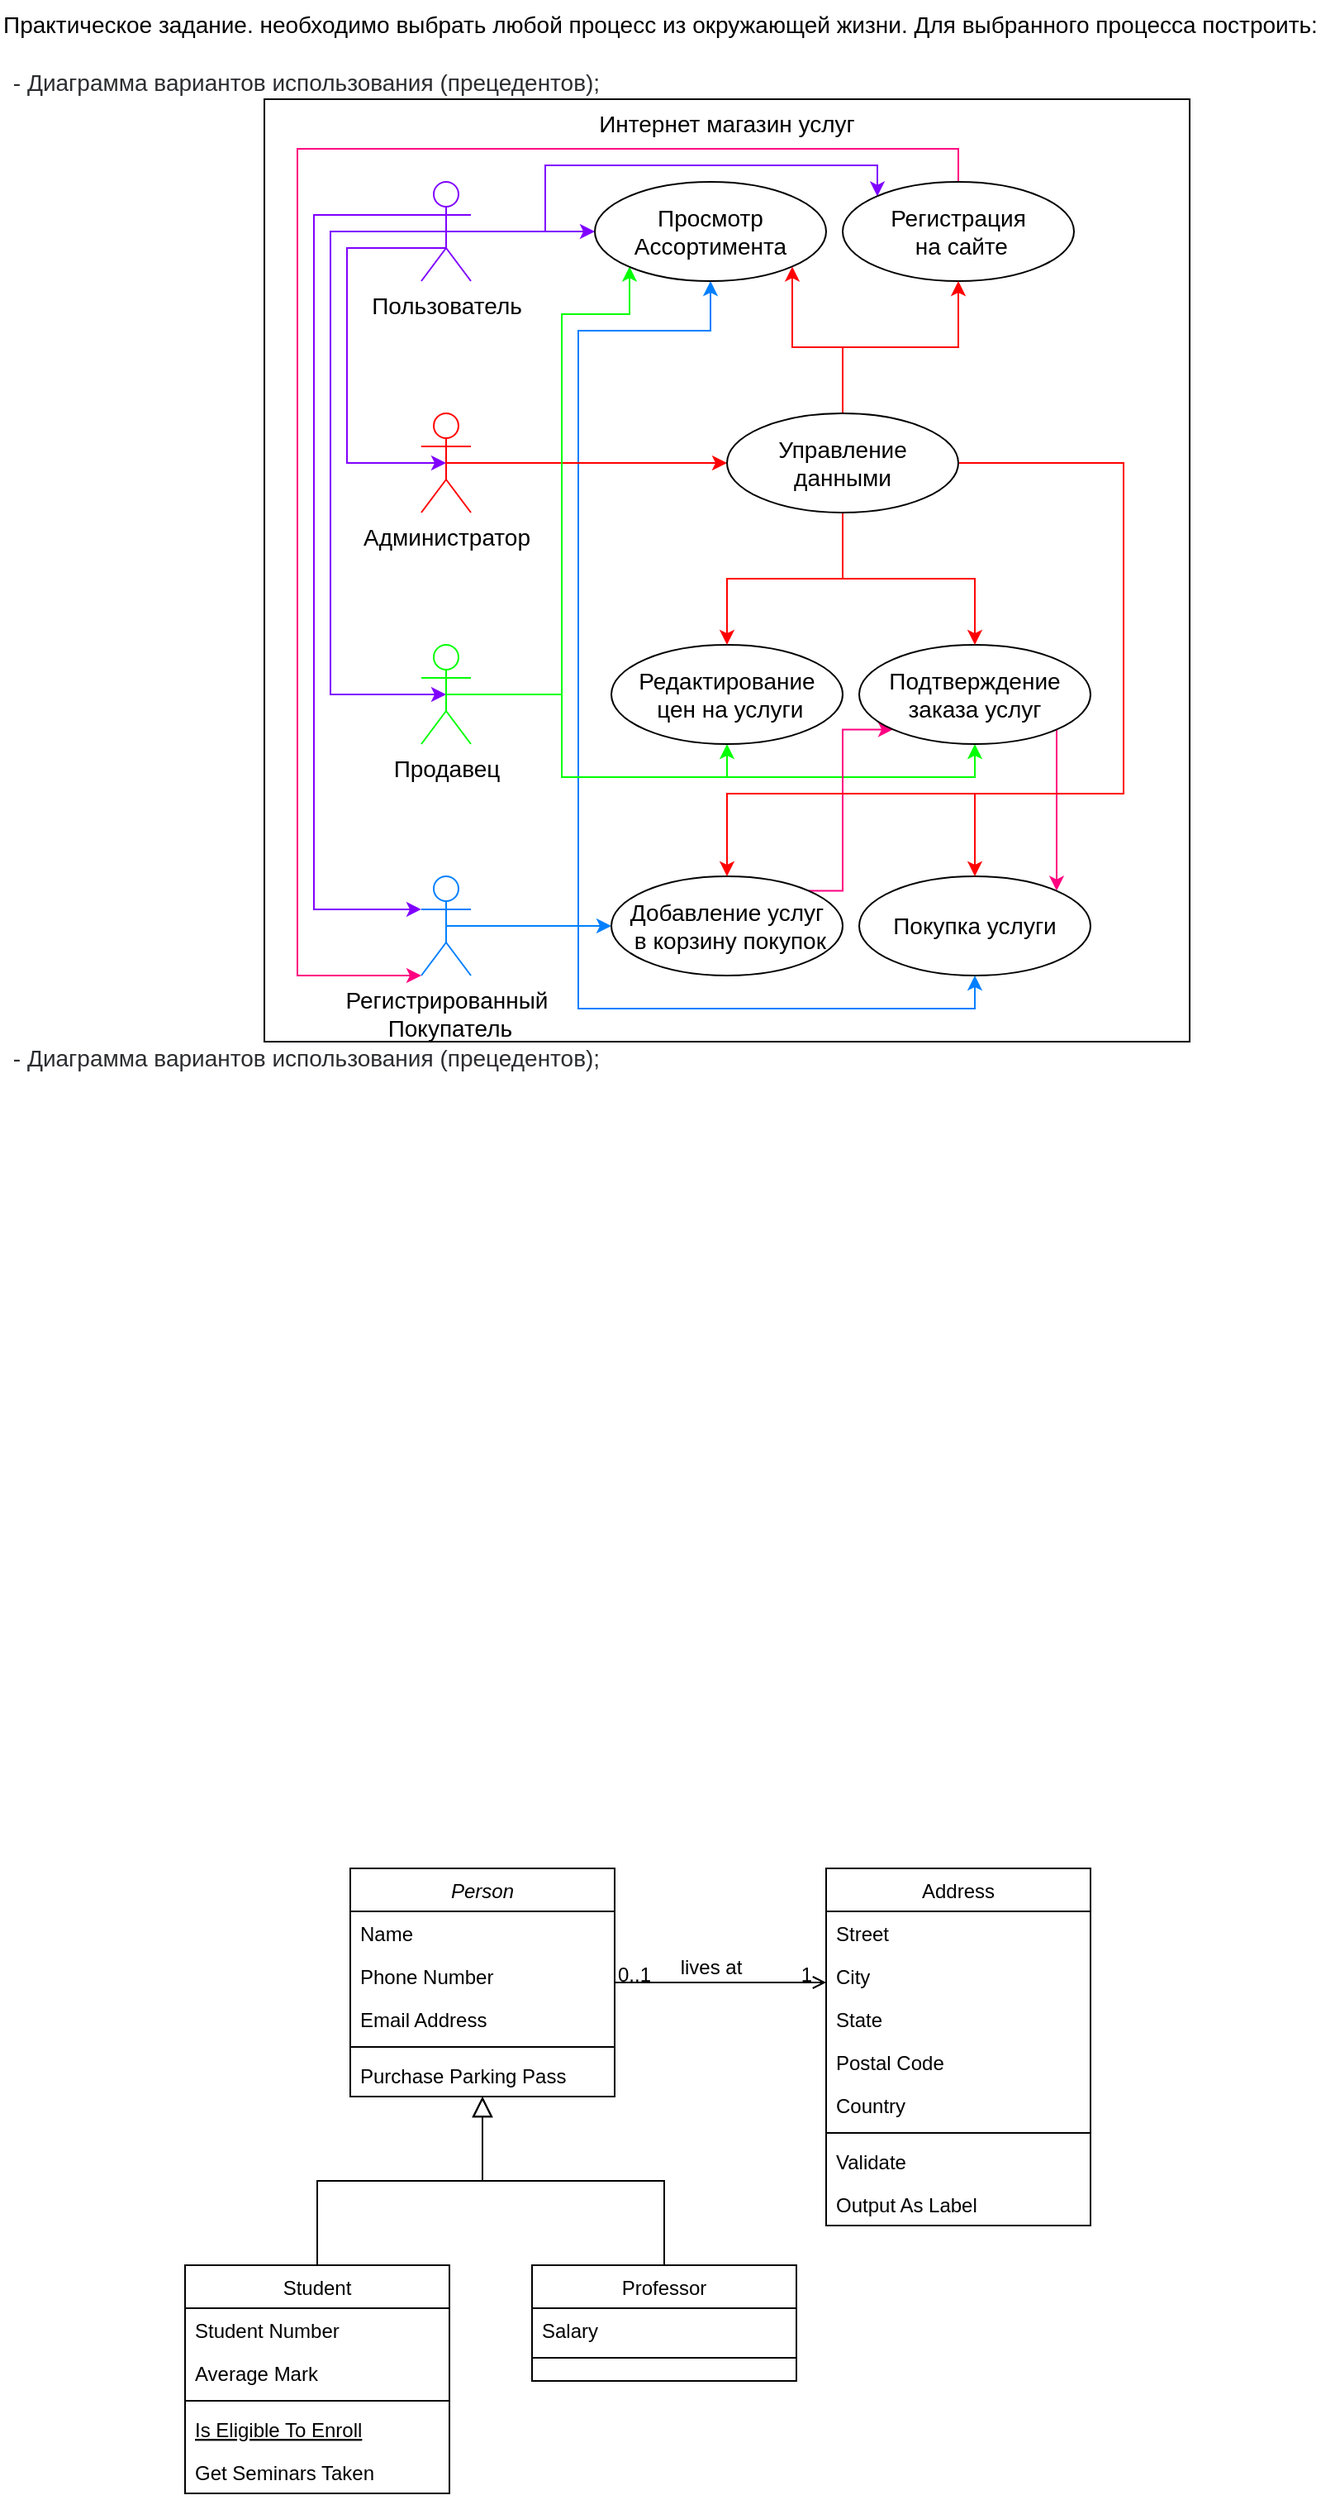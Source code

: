 <mxfile version="16.2.4" type="github">
  <diagram id="C5RBs43oDa-KdzZeNtuy" name="Page-1">
    <mxGraphModel dx="1185" dy="635" grid="1" gridSize="10" guides="1" tooltips="1" connect="1" arrows="1" fold="1" page="1" pageScale="1" pageWidth="827" pageHeight="1169" math="0" shadow="0">
      <root>
        <mxCell id="WIyWlLk6GJQsqaUBKTNV-0" />
        <mxCell id="WIyWlLk6GJQsqaUBKTNV-1" parent="WIyWlLk6GJQsqaUBKTNV-0" />
        <mxCell id="ru_HE9yKcvlEWN_6YMoE-69" value="Интернет магазин услуг" style="rounded=0;whiteSpace=wrap;html=1;labelBackgroundColor=none;labelBorderColor=none;fontFamily=Helvetica;fontSize=14;fontColor=#000000;strokeColor=#000000;align=center;verticalAlign=top;" vertex="1" parent="WIyWlLk6GJQsqaUBKTNV-1">
          <mxGeometry x="160" y="60" width="560" height="570" as="geometry" />
        </mxCell>
        <mxCell id="zkfFHV4jXpPFQw0GAbJ--0" value="Person" style="swimlane;fontStyle=2;align=center;verticalAlign=top;childLayout=stackLayout;horizontal=1;startSize=26;horizontalStack=0;resizeParent=1;resizeLast=0;collapsible=1;marginBottom=0;rounded=0;shadow=0;strokeWidth=1;" parent="WIyWlLk6GJQsqaUBKTNV-1" vertex="1">
          <mxGeometry x="212" y="1130" width="160" height="138" as="geometry">
            <mxRectangle x="230" y="140" width="160" height="26" as="alternateBounds" />
          </mxGeometry>
        </mxCell>
        <mxCell id="zkfFHV4jXpPFQw0GAbJ--1" value="Name" style="text;align=left;verticalAlign=top;spacingLeft=4;spacingRight=4;overflow=hidden;rotatable=0;points=[[0,0.5],[1,0.5]];portConstraint=eastwest;" parent="zkfFHV4jXpPFQw0GAbJ--0" vertex="1">
          <mxGeometry y="26" width="160" height="26" as="geometry" />
        </mxCell>
        <mxCell id="zkfFHV4jXpPFQw0GAbJ--2" value="Phone Number" style="text;align=left;verticalAlign=top;spacingLeft=4;spacingRight=4;overflow=hidden;rotatable=0;points=[[0,0.5],[1,0.5]];portConstraint=eastwest;rounded=0;shadow=0;html=0;" parent="zkfFHV4jXpPFQw0GAbJ--0" vertex="1">
          <mxGeometry y="52" width="160" height="26" as="geometry" />
        </mxCell>
        <mxCell id="zkfFHV4jXpPFQw0GAbJ--3" value="Email Address" style="text;align=left;verticalAlign=top;spacingLeft=4;spacingRight=4;overflow=hidden;rotatable=0;points=[[0,0.5],[1,0.5]];portConstraint=eastwest;rounded=0;shadow=0;html=0;" parent="zkfFHV4jXpPFQw0GAbJ--0" vertex="1">
          <mxGeometry y="78" width="160" height="26" as="geometry" />
        </mxCell>
        <mxCell id="zkfFHV4jXpPFQw0GAbJ--4" value="" style="line;html=1;strokeWidth=1;align=left;verticalAlign=middle;spacingTop=-1;spacingLeft=3;spacingRight=3;rotatable=0;labelPosition=right;points=[];portConstraint=eastwest;" parent="zkfFHV4jXpPFQw0GAbJ--0" vertex="1">
          <mxGeometry y="104" width="160" height="8" as="geometry" />
        </mxCell>
        <mxCell id="zkfFHV4jXpPFQw0GAbJ--5" value="Purchase Parking Pass" style="text;align=left;verticalAlign=top;spacingLeft=4;spacingRight=4;overflow=hidden;rotatable=0;points=[[0,0.5],[1,0.5]];portConstraint=eastwest;" parent="zkfFHV4jXpPFQw0GAbJ--0" vertex="1">
          <mxGeometry y="112" width="160" height="26" as="geometry" />
        </mxCell>
        <mxCell id="zkfFHV4jXpPFQw0GAbJ--6" value="Student" style="swimlane;fontStyle=0;align=center;verticalAlign=top;childLayout=stackLayout;horizontal=1;startSize=26;horizontalStack=0;resizeParent=1;resizeLast=0;collapsible=1;marginBottom=0;rounded=0;shadow=0;strokeWidth=1;" parent="WIyWlLk6GJQsqaUBKTNV-1" vertex="1">
          <mxGeometry x="112" y="1370" width="160" height="138" as="geometry">
            <mxRectangle x="130" y="380" width="160" height="26" as="alternateBounds" />
          </mxGeometry>
        </mxCell>
        <mxCell id="zkfFHV4jXpPFQw0GAbJ--7" value="Student Number" style="text;align=left;verticalAlign=top;spacingLeft=4;spacingRight=4;overflow=hidden;rotatable=0;points=[[0,0.5],[1,0.5]];portConstraint=eastwest;" parent="zkfFHV4jXpPFQw0GAbJ--6" vertex="1">
          <mxGeometry y="26" width="160" height="26" as="geometry" />
        </mxCell>
        <mxCell id="zkfFHV4jXpPFQw0GAbJ--8" value="Average Mark" style="text;align=left;verticalAlign=top;spacingLeft=4;spacingRight=4;overflow=hidden;rotatable=0;points=[[0,0.5],[1,0.5]];portConstraint=eastwest;rounded=0;shadow=0;html=0;" parent="zkfFHV4jXpPFQw0GAbJ--6" vertex="1">
          <mxGeometry y="52" width="160" height="26" as="geometry" />
        </mxCell>
        <mxCell id="zkfFHV4jXpPFQw0GAbJ--9" value="" style="line;html=1;strokeWidth=1;align=left;verticalAlign=middle;spacingTop=-1;spacingLeft=3;spacingRight=3;rotatable=0;labelPosition=right;points=[];portConstraint=eastwest;" parent="zkfFHV4jXpPFQw0GAbJ--6" vertex="1">
          <mxGeometry y="78" width="160" height="8" as="geometry" />
        </mxCell>
        <mxCell id="zkfFHV4jXpPFQw0GAbJ--10" value="Is Eligible To Enroll" style="text;align=left;verticalAlign=top;spacingLeft=4;spacingRight=4;overflow=hidden;rotatable=0;points=[[0,0.5],[1,0.5]];portConstraint=eastwest;fontStyle=4" parent="zkfFHV4jXpPFQw0GAbJ--6" vertex="1">
          <mxGeometry y="86" width="160" height="26" as="geometry" />
        </mxCell>
        <mxCell id="zkfFHV4jXpPFQw0GAbJ--11" value="Get Seminars Taken" style="text;align=left;verticalAlign=top;spacingLeft=4;spacingRight=4;overflow=hidden;rotatable=0;points=[[0,0.5],[1,0.5]];portConstraint=eastwest;" parent="zkfFHV4jXpPFQw0GAbJ--6" vertex="1">
          <mxGeometry y="112" width="160" height="26" as="geometry" />
        </mxCell>
        <mxCell id="zkfFHV4jXpPFQw0GAbJ--12" value="" style="endArrow=block;endSize=10;endFill=0;shadow=0;strokeWidth=1;rounded=0;edgeStyle=elbowEdgeStyle;elbow=vertical;" parent="WIyWlLk6GJQsqaUBKTNV-1" source="zkfFHV4jXpPFQw0GAbJ--6" target="zkfFHV4jXpPFQw0GAbJ--0" edge="1">
          <mxGeometry width="160" relative="1" as="geometry">
            <mxPoint x="192" y="1213" as="sourcePoint" />
            <mxPoint x="192" y="1213" as="targetPoint" />
          </mxGeometry>
        </mxCell>
        <mxCell id="zkfFHV4jXpPFQw0GAbJ--13" value="Professor" style="swimlane;fontStyle=0;align=center;verticalAlign=top;childLayout=stackLayout;horizontal=1;startSize=26;horizontalStack=0;resizeParent=1;resizeLast=0;collapsible=1;marginBottom=0;rounded=0;shadow=0;strokeWidth=1;" parent="WIyWlLk6GJQsqaUBKTNV-1" vertex="1">
          <mxGeometry x="322" y="1370" width="160" height="70" as="geometry">
            <mxRectangle x="340" y="380" width="170" height="26" as="alternateBounds" />
          </mxGeometry>
        </mxCell>
        <mxCell id="zkfFHV4jXpPFQw0GAbJ--14" value="Salary" style="text;align=left;verticalAlign=top;spacingLeft=4;spacingRight=4;overflow=hidden;rotatable=0;points=[[0,0.5],[1,0.5]];portConstraint=eastwest;" parent="zkfFHV4jXpPFQw0GAbJ--13" vertex="1">
          <mxGeometry y="26" width="160" height="26" as="geometry" />
        </mxCell>
        <mxCell id="zkfFHV4jXpPFQw0GAbJ--15" value="" style="line;html=1;strokeWidth=1;align=left;verticalAlign=middle;spacingTop=-1;spacingLeft=3;spacingRight=3;rotatable=0;labelPosition=right;points=[];portConstraint=eastwest;" parent="zkfFHV4jXpPFQw0GAbJ--13" vertex="1">
          <mxGeometry y="52" width="160" height="8" as="geometry" />
        </mxCell>
        <mxCell id="zkfFHV4jXpPFQw0GAbJ--16" value="" style="endArrow=block;endSize=10;endFill=0;shadow=0;strokeWidth=1;rounded=0;edgeStyle=elbowEdgeStyle;elbow=vertical;" parent="WIyWlLk6GJQsqaUBKTNV-1" source="zkfFHV4jXpPFQw0GAbJ--13" target="zkfFHV4jXpPFQw0GAbJ--0" edge="1">
          <mxGeometry width="160" relative="1" as="geometry">
            <mxPoint x="202" y="1383" as="sourcePoint" />
            <mxPoint x="302" y="1281" as="targetPoint" />
          </mxGeometry>
        </mxCell>
        <mxCell id="zkfFHV4jXpPFQw0GAbJ--17" value="Address" style="swimlane;fontStyle=0;align=center;verticalAlign=top;childLayout=stackLayout;horizontal=1;startSize=26;horizontalStack=0;resizeParent=1;resizeLast=0;collapsible=1;marginBottom=0;rounded=0;shadow=0;strokeWidth=1;" parent="WIyWlLk6GJQsqaUBKTNV-1" vertex="1">
          <mxGeometry x="500" y="1130" width="160" height="216" as="geometry">
            <mxRectangle x="550" y="140" width="160" height="26" as="alternateBounds" />
          </mxGeometry>
        </mxCell>
        <mxCell id="zkfFHV4jXpPFQw0GAbJ--18" value="Street" style="text;align=left;verticalAlign=top;spacingLeft=4;spacingRight=4;overflow=hidden;rotatable=0;points=[[0,0.5],[1,0.5]];portConstraint=eastwest;" parent="zkfFHV4jXpPFQw0GAbJ--17" vertex="1">
          <mxGeometry y="26" width="160" height="26" as="geometry" />
        </mxCell>
        <mxCell id="zkfFHV4jXpPFQw0GAbJ--19" value="City" style="text;align=left;verticalAlign=top;spacingLeft=4;spacingRight=4;overflow=hidden;rotatable=0;points=[[0,0.5],[1,0.5]];portConstraint=eastwest;rounded=0;shadow=0;html=0;" parent="zkfFHV4jXpPFQw0GAbJ--17" vertex="1">
          <mxGeometry y="52" width="160" height="26" as="geometry" />
        </mxCell>
        <mxCell id="zkfFHV4jXpPFQw0GAbJ--20" value="State" style="text;align=left;verticalAlign=top;spacingLeft=4;spacingRight=4;overflow=hidden;rotatable=0;points=[[0,0.5],[1,0.5]];portConstraint=eastwest;rounded=0;shadow=0;html=0;" parent="zkfFHV4jXpPFQw0GAbJ--17" vertex="1">
          <mxGeometry y="78" width="160" height="26" as="geometry" />
        </mxCell>
        <mxCell id="zkfFHV4jXpPFQw0GAbJ--21" value="Postal Code" style="text;align=left;verticalAlign=top;spacingLeft=4;spacingRight=4;overflow=hidden;rotatable=0;points=[[0,0.5],[1,0.5]];portConstraint=eastwest;rounded=0;shadow=0;html=0;" parent="zkfFHV4jXpPFQw0GAbJ--17" vertex="1">
          <mxGeometry y="104" width="160" height="26" as="geometry" />
        </mxCell>
        <mxCell id="zkfFHV4jXpPFQw0GAbJ--22" value="Country" style="text;align=left;verticalAlign=top;spacingLeft=4;spacingRight=4;overflow=hidden;rotatable=0;points=[[0,0.5],[1,0.5]];portConstraint=eastwest;rounded=0;shadow=0;html=0;" parent="zkfFHV4jXpPFQw0GAbJ--17" vertex="1">
          <mxGeometry y="130" width="160" height="26" as="geometry" />
        </mxCell>
        <mxCell id="zkfFHV4jXpPFQw0GAbJ--23" value="" style="line;html=1;strokeWidth=1;align=left;verticalAlign=middle;spacingTop=-1;spacingLeft=3;spacingRight=3;rotatable=0;labelPosition=right;points=[];portConstraint=eastwest;" parent="zkfFHV4jXpPFQw0GAbJ--17" vertex="1">
          <mxGeometry y="156" width="160" height="8" as="geometry" />
        </mxCell>
        <mxCell id="zkfFHV4jXpPFQw0GAbJ--24" value="Validate" style="text;align=left;verticalAlign=top;spacingLeft=4;spacingRight=4;overflow=hidden;rotatable=0;points=[[0,0.5],[1,0.5]];portConstraint=eastwest;" parent="zkfFHV4jXpPFQw0GAbJ--17" vertex="1">
          <mxGeometry y="164" width="160" height="26" as="geometry" />
        </mxCell>
        <mxCell id="zkfFHV4jXpPFQw0GAbJ--25" value="Output As Label" style="text;align=left;verticalAlign=top;spacingLeft=4;spacingRight=4;overflow=hidden;rotatable=0;points=[[0,0.5],[1,0.5]];portConstraint=eastwest;" parent="zkfFHV4jXpPFQw0GAbJ--17" vertex="1">
          <mxGeometry y="190" width="160" height="26" as="geometry" />
        </mxCell>
        <mxCell id="zkfFHV4jXpPFQw0GAbJ--26" value="" style="endArrow=open;shadow=0;strokeWidth=1;rounded=0;endFill=1;edgeStyle=elbowEdgeStyle;elbow=vertical;" parent="WIyWlLk6GJQsqaUBKTNV-1" source="zkfFHV4jXpPFQw0GAbJ--0" target="zkfFHV4jXpPFQw0GAbJ--17" edge="1">
          <mxGeometry x="0.5" y="41" relative="1" as="geometry">
            <mxPoint x="372" y="1202" as="sourcePoint" />
            <mxPoint x="532" y="1202" as="targetPoint" />
            <mxPoint x="-40" y="32" as="offset" />
          </mxGeometry>
        </mxCell>
        <mxCell id="zkfFHV4jXpPFQw0GAbJ--27" value="0..1" style="resizable=0;align=left;verticalAlign=bottom;labelBackgroundColor=none;fontSize=12;" parent="zkfFHV4jXpPFQw0GAbJ--26" connectable="0" vertex="1">
          <mxGeometry x="-1" relative="1" as="geometry">
            <mxPoint y="4" as="offset" />
          </mxGeometry>
        </mxCell>
        <mxCell id="zkfFHV4jXpPFQw0GAbJ--28" value="1" style="resizable=0;align=right;verticalAlign=bottom;labelBackgroundColor=none;fontSize=12;" parent="zkfFHV4jXpPFQw0GAbJ--26" connectable="0" vertex="1">
          <mxGeometry x="1" relative="1" as="geometry">
            <mxPoint x="-7" y="4" as="offset" />
          </mxGeometry>
        </mxCell>
        <mxCell id="zkfFHV4jXpPFQw0GAbJ--29" value="lives at" style="text;html=1;resizable=0;points=[];;align=center;verticalAlign=middle;labelBackgroundColor=none;rounded=0;shadow=0;strokeWidth=1;fontSize=12;" parent="zkfFHV4jXpPFQw0GAbJ--26" vertex="1" connectable="0">
          <mxGeometry x="0.5" y="49" relative="1" as="geometry">
            <mxPoint x="-38" y="40" as="offset" />
          </mxGeometry>
        </mxCell>
        <mxCell id="ru_HE9yKcvlEWN_6YMoE-2" value="&lt;ul style=&quot;box-sizing: border-box; margin: 0px; list-style: none; padding: 0px; color: rgb(44, 45, 48); background-color: rgb(255, 255, 255);&quot;&gt;&lt;li style=&quot;box-sizing: border-box&quot;&gt;&lt;font style=&quot;font-size: 14px&quot;&gt;- Диаграмма вариантов использования (прецедентов);&lt;/font&gt;&lt;/li&gt;&lt;/ul&gt;" style="text;html=1;resizable=0;autosize=1;align=center;verticalAlign=middle;points=[];fillColor=none;strokeColor=none;rounded=0;fontStyle=0;fontFamily=Helvetica;" vertex="1" parent="WIyWlLk6GJQsqaUBKTNV-1">
          <mxGeometry y="40" width="370" height="20" as="geometry" />
        </mxCell>
        <mxCell id="ru_HE9yKcvlEWN_6YMoE-3" value="&lt;ul style=&quot;box-sizing: border-box ; margin: 0px ; list-style: none ; padding: 0px ; line-height: 1&quot;&gt;&lt;li style=&quot;box-sizing: border-box&quot;&gt;&lt;p style=&quot;box-sizing: border-box ; font-weight: 500 ; line-height: 24px ; margin-top: 0px ; margin-bottom: 10px&quot;&gt;&lt;font style=&quot;font-size: 14px&quot;&gt;Практическое задание. необходимо выбрать любой процесс из&amp;nbsp;&lt;/font&gt;&lt;font style=&quot;font-size: 14px&quot;&gt;окружающей жизни. Для выбранного процесса построить:&lt;/font&gt;&lt;/p&gt;&lt;/li&gt;&lt;/ul&gt;" style="text;html=1;resizable=0;autosize=1;align=left;verticalAlign=middle;points=[];fillColor=none;strokeColor=none;rounded=0;labelBackgroundColor=none;labelBorderColor=none;fontColor=default;spacing=2;spacingTop=0;spacingLeft=0;spacingBottom=0;spacingRight=0;fontFamily=Helvetica;" vertex="1" parent="WIyWlLk6GJQsqaUBKTNV-1">
          <mxGeometry width="810" height="40" as="geometry" />
        </mxCell>
        <mxCell id="ru_HE9yKcvlEWN_6YMoE-34" style="edgeStyle=orthogonalEdgeStyle;rounded=0;orthogonalLoop=1;jettySize=auto;html=1;exitX=0.5;exitY=0.5;exitDx=0;exitDy=0;exitPerimeter=0;fontFamily=Helvetica;fontSize=14;fontColor=none;entryX=0.5;entryY=0.5;entryDx=0;entryDy=0;entryPerimeter=0;strokeColor=#7F00FF;" edge="1" parent="WIyWlLk6GJQsqaUBKTNV-1" source="ru_HE9yKcvlEWN_6YMoE-4" target="ru_HE9yKcvlEWN_6YMoE-12">
          <mxGeometry relative="1" as="geometry">
            <mxPoint x="230" y="270" as="targetPoint" />
            <Array as="points">
              <mxPoint x="270" y="150" />
              <mxPoint x="210" y="150" />
              <mxPoint x="210" y="280" />
            </Array>
          </mxGeometry>
        </mxCell>
        <mxCell id="ru_HE9yKcvlEWN_6YMoE-35" style="edgeStyle=orthogonalEdgeStyle;rounded=0;orthogonalLoop=1;jettySize=auto;html=1;exitX=0.5;exitY=0.5;exitDx=0;exitDy=0;exitPerimeter=0;fontFamily=Helvetica;fontSize=14;fontColor=none;entryX=0.5;entryY=0.5;entryDx=0;entryDy=0;entryPerimeter=0;strokeColor=#7F00FF;" edge="1" parent="WIyWlLk6GJQsqaUBKTNV-1" source="ru_HE9yKcvlEWN_6YMoE-4" target="ru_HE9yKcvlEWN_6YMoE-22">
          <mxGeometry relative="1" as="geometry">
            <mxPoint x="380" y="430" as="targetPoint" />
            <Array as="points">
              <mxPoint x="200" y="140" />
              <mxPoint x="200" y="420" />
            </Array>
          </mxGeometry>
        </mxCell>
        <mxCell id="ru_HE9yKcvlEWN_6YMoE-36" style="edgeStyle=orthogonalEdgeStyle;rounded=0;orthogonalLoop=1;jettySize=auto;html=1;exitX=0.5;exitY=0.5;exitDx=0;exitDy=0;exitPerimeter=0;fontFamily=Helvetica;fontSize=14;fontColor=none;entryX=0;entryY=0.333;entryDx=0;entryDy=0;entryPerimeter=0;strokeColor=#7F00FF;" edge="1" parent="WIyWlLk6GJQsqaUBKTNV-1" source="ru_HE9yKcvlEWN_6YMoE-4" target="ru_HE9yKcvlEWN_6YMoE-11">
          <mxGeometry relative="1" as="geometry">
            <mxPoint x="250" y="560" as="targetPoint" />
            <Array as="points">
              <mxPoint x="270" y="130" />
              <mxPoint x="190" y="130" />
              <mxPoint x="190" y="550" />
            </Array>
          </mxGeometry>
        </mxCell>
        <mxCell id="ru_HE9yKcvlEWN_6YMoE-40" style="edgeStyle=orthogonalEdgeStyle;rounded=0;orthogonalLoop=1;jettySize=auto;html=1;exitX=0.5;exitY=0.5;exitDx=0;exitDy=0;exitPerimeter=0;entryX=0;entryY=0.5;entryDx=0;entryDy=0;fontFamily=Helvetica;fontSize=14;fontColor=none;strokeColor=#7F00FF;" edge="1" parent="WIyWlLk6GJQsqaUBKTNV-1" source="ru_HE9yKcvlEWN_6YMoE-4" target="ru_HE9yKcvlEWN_6YMoE-39">
          <mxGeometry relative="1" as="geometry" />
        </mxCell>
        <mxCell id="ru_HE9yKcvlEWN_6YMoE-42" style="edgeStyle=orthogonalEdgeStyle;rounded=0;orthogonalLoop=1;jettySize=auto;html=1;exitX=0.5;exitY=0.5;exitDx=0;exitDy=0;exitPerimeter=0;entryX=0;entryY=0;entryDx=0;entryDy=0;fontFamily=Helvetica;fontSize=14;fontColor=none;strokeColor=#7F00FF;" edge="1" parent="WIyWlLk6GJQsqaUBKTNV-1" source="ru_HE9yKcvlEWN_6YMoE-4" target="ru_HE9yKcvlEWN_6YMoE-41">
          <mxGeometry relative="1" as="geometry">
            <Array as="points">
              <mxPoint x="330" y="140" />
              <mxPoint x="330" y="100" />
              <mxPoint x="531" y="100" />
              <mxPoint x="531" y="119" />
            </Array>
          </mxGeometry>
        </mxCell>
        <mxCell id="ru_HE9yKcvlEWN_6YMoE-4" value="Пользователь" style="shape=umlActor;verticalLabelPosition=bottom;verticalAlign=top;html=1;labelBackgroundColor=none;labelBorderColor=none;fontFamily=Helvetica;fontSize=14;fontColor=default;strokeColor=#7F00FF;" vertex="1" parent="WIyWlLk6GJQsqaUBKTNV-1">
          <mxGeometry x="255" y="110" width="30" height="60" as="geometry" />
        </mxCell>
        <mxCell id="ru_HE9yKcvlEWN_6YMoE-46" style="edgeStyle=orthogonalEdgeStyle;rounded=0;orthogonalLoop=1;jettySize=auto;html=1;exitX=0.5;exitY=0.5;exitDx=0;exitDy=0;exitPerimeter=0;fontFamily=Helvetica;fontSize=14;fontColor=none;entryX=0.5;entryY=1;entryDx=0;entryDy=0;strokeColor=#007FFF;" edge="1" parent="WIyWlLk6GJQsqaUBKTNV-1" source="ru_HE9yKcvlEWN_6YMoE-11" target="ru_HE9yKcvlEWN_6YMoE-39">
          <mxGeometry relative="1" as="geometry">
            <mxPoint x="440" y="230" as="targetPoint" />
            <Array as="points">
              <mxPoint x="350" y="560" />
              <mxPoint x="350" y="200" />
              <mxPoint x="430" y="200" />
            </Array>
          </mxGeometry>
        </mxCell>
        <mxCell id="ru_HE9yKcvlEWN_6YMoE-63" style="edgeStyle=orthogonalEdgeStyle;rounded=0;orthogonalLoop=1;jettySize=auto;html=1;exitX=0.5;exitY=0.5;exitDx=0;exitDy=0;exitPerimeter=0;entryX=0;entryY=0.5;entryDx=0;entryDy=0;fontFamily=Helvetica;fontSize=14;fontColor=#000000;strokeColor=#007FFF;" edge="1" parent="WIyWlLk6GJQsqaUBKTNV-1" source="ru_HE9yKcvlEWN_6YMoE-11" target="ru_HE9yKcvlEWN_6YMoE-50">
          <mxGeometry relative="1" as="geometry" />
        </mxCell>
        <mxCell id="ru_HE9yKcvlEWN_6YMoE-11" value="Регистрированный&lt;br&gt;&amp;nbsp;Покупатель" style="shape=umlActor;verticalLabelPosition=bottom;verticalAlign=top;html=1;labelBackgroundColor=none;labelBorderColor=none;fontFamily=Helvetica;fontSize=14;fontColor=default;strokeColor=#007FFF;" vertex="1" parent="WIyWlLk6GJQsqaUBKTNV-1">
          <mxGeometry x="255" y="530" width="30" height="60" as="geometry" />
        </mxCell>
        <mxCell id="ru_HE9yKcvlEWN_6YMoE-56" style="edgeStyle=orthogonalEdgeStyle;rounded=0;orthogonalLoop=1;jettySize=auto;html=1;exitX=0.5;exitY=0.5;exitDx=0;exitDy=0;exitPerimeter=0;entryX=0;entryY=0.5;entryDx=0;entryDy=0;fontFamily=Helvetica;fontSize=14;fontColor=#000000;strokeColor=#FF0000;" edge="1" parent="WIyWlLk6GJQsqaUBKTNV-1" source="ru_HE9yKcvlEWN_6YMoE-12" target="ru_HE9yKcvlEWN_6YMoE-55">
          <mxGeometry relative="1" as="geometry">
            <Array as="points">
              <mxPoint x="350" y="280" />
              <mxPoint x="350" y="280" />
            </Array>
          </mxGeometry>
        </mxCell>
        <mxCell id="ru_HE9yKcvlEWN_6YMoE-12" value="Администратор" style="shape=umlActor;verticalLabelPosition=bottom;verticalAlign=top;html=1;labelBackgroundColor=none;labelBorderColor=none;fontFamily=Helvetica;fontSize=14;fontColor=#000000;strokeColor=#FF0000;" vertex="1" parent="WIyWlLk6GJQsqaUBKTNV-1">
          <mxGeometry x="255" y="250" width="30" height="60" as="geometry" />
        </mxCell>
        <mxCell id="ru_HE9yKcvlEWN_6YMoE-45" style="edgeStyle=orthogonalEdgeStyle;rounded=0;orthogonalLoop=1;jettySize=auto;html=1;exitX=0.5;exitY=0.5;exitDx=0;exitDy=0;exitPerimeter=0;entryX=0;entryY=1;entryDx=0;entryDy=0;fontFamily=Helvetica;fontSize=14;fontColor=none;strokeColor=#00FF00;" edge="1" parent="WIyWlLk6GJQsqaUBKTNV-1" source="ru_HE9yKcvlEWN_6YMoE-22" target="ru_HE9yKcvlEWN_6YMoE-39">
          <mxGeometry relative="1" as="geometry">
            <Array as="points">
              <mxPoint x="340" y="420" />
              <mxPoint x="340" y="190" />
              <mxPoint x="381" y="190" />
              <mxPoint x="381" y="161" />
            </Array>
          </mxGeometry>
        </mxCell>
        <mxCell id="ru_HE9yKcvlEWN_6YMoE-53" style="edgeStyle=orthogonalEdgeStyle;rounded=0;orthogonalLoop=1;jettySize=auto;html=1;exitX=0.5;exitY=0.5;exitDx=0;exitDy=0;exitPerimeter=0;entryX=0.5;entryY=1;entryDx=0;entryDy=0;fontFamily=Helvetica;fontSize=14;fontColor=#000000;strokeColor=#00FF00;" edge="1" parent="WIyWlLk6GJQsqaUBKTNV-1" source="ru_HE9yKcvlEWN_6YMoE-22" target="ru_HE9yKcvlEWN_6YMoE-49">
          <mxGeometry relative="1" as="geometry">
            <Array as="points">
              <mxPoint x="340" y="420" />
              <mxPoint x="340" y="470" />
              <mxPoint x="440" y="470" />
            </Array>
          </mxGeometry>
        </mxCell>
        <mxCell id="ru_HE9yKcvlEWN_6YMoE-54" style="edgeStyle=orthogonalEdgeStyle;rounded=0;orthogonalLoop=1;jettySize=auto;html=1;exitX=0.5;exitY=0.5;exitDx=0;exitDy=0;exitPerimeter=0;entryX=0.5;entryY=1;entryDx=0;entryDy=0;fontFamily=Helvetica;fontSize=14;fontColor=#000000;strokeColor=#00FF00;" edge="1" parent="WIyWlLk6GJQsqaUBKTNV-1" source="ru_HE9yKcvlEWN_6YMoE-22" target="ru_HE9yKcvlEWN_6YMoE-51">
          <mxGeometry relative="1" as="geometry">
            <Array as="points">
              <mxPoint x="340" y="420" />
              <mxPoint x="340" y="470" />
              <mxPoint x="590" y="470" />
            </Array>
          </mxGeometry>
        </mxCell>
        <mxCell id="ru_HE9yKcvlEWN_6YMoE-22" value="Продавец" style="shape=umlActor;verticalLabelPosition=bottom;verticalAlign=top;html=1;labelBackgroundColor=none;labelBorderColor=none;fontFamily=Helvetica;fontSize=14;fontColor=default;strokeColor=#00FF00;" vertex="1" parent="WIyWlLk6GJQsqaUBKTNV-1">
          <mxGeometry x="255" y="390" width="30" height="60" as="geometry" />
        </mxCell>
        <mxCell id="ru_HE9yKcvlEWN_6YMoE-39" value="Просмотр Ассортимента" style="ellipse;whiteSpace=wrap;html=1;labelBackgroundColor=none;labelBorderColor=none;fontFamily=Helvetica;fontSize=14;fontColor=none;" vertex="1" parent="WIyWlLk6GJQsqaUBKTNV-1">
          <mxGeometry x="360" y="110" width="140" height="60" as="geometry" />
        </mxCell>
        <mxCell id="ru_HE9yKcvlEWN_6YMoE-47" style="edgeStyle=orthogonalEdgeStyle;rounded=0;orthogonalLoop=1;jettySize=auto;html=1;exitX=0.5;exitY=0;exitDx=0;exitDy=0;fontFamily=Helvetica;fontSize=14;fontColor=none;entryX=0;entryY=1;entryDx=0;entryDy=0;entryPerimeter=0;strokeColor=#FF0080;" edge="1" parent="WIyWlLk6GJQsqaUBKTNV-1" source="ru_HE9yKcvlEWN_6YMoE-41" target="ru_HE9yKcvlEWN_6YMoE-11">
          <mxGeometry relative="1" as="geometry">
            <mxPoint x="180" y="580" as="targetPoint" />
            <Array as="points">
              <mxPoint x="580" y="90" />
              <mxPoint x="180" y="90" />
              <mxPoint x="180" y="590" />
            </Array>
          </mxGeometry>
        </mxCell>
        <mxCell id="ru_HE9yKcvlEWN_6YMoE-41" value="Регистрация&lt;br&gt;&amp;nbsp;на сайте" style="ellipse;whiteSpace=wrap;html=1;labelBackgroundColor=none;labelBorderColor=none;fontFamily=Helvetica;fontSize=14;fontColor=none;" vertex="1" parent="WIyWlLk6GJQsqaUBKTNV-1">
          <mxGeometry x="510" y="110" width="140" height="60" as="geometry" />
        </mxCell>
        <mxCell id="ru_HE9yKcvlEWN_6YMoE-49" value="Редактирование&lt;br&gt;&amp;nbsp;цен на услуги" style="ellipse;whiteSpace=wrap;html=1;labelBackgroundColor=none;labelBorderColor=none;fontFamily=Helvetica;fontSize=14;fontColor=none;" vertex="1" parent="WIyWlLk6GJQsqaUBKTNV-1">
          <mxGeometry x="370" y="390" width="140" height="60" as="geometry" />
        </mxCell>
        <mxCell id="ru_HE9yKcvlEWN_6YMoE-65" style="edgeStyle=orthogonalEdgeStyle;rounded=0;orthogonalLoop=1;jettySize=auto;html=1;exitX=0.5;exitY=0.5;exitDx=0;exitDy=0;entryX=0.5;entryY=1;entryDx=0;entryDy=0;fontFamily=Helvetica;fontSize=14;fontColor=#000000;strokeColor=#007FFF;exitPerimeter=0;" edge="1" parent="WIyWlLk6GJQsqaUBKTNV-1" source="ru_HE9yKcvlEWN_6YMoE-11" target="ru_HE9yKcvlEWN_6YMoE-52">
          <mxGeometry relative="1" as="geometry">
            <Array as="points">
              <mxPoint x="350" y="560" />
              <mxPoint x="350" y="610" />
              <mxPoint x="590" y="610" />
            </Array>
          </mxGeometry>
        </mxCell>
        <mxCell id="ru_HE9yKcvlEWN_6YMoE-70" style="edgeStyle=orthogonalEdgeStyle;rounded=0;orthogonalLoop=1;jettySize=auto;html=1;exitX=1;exitY=0;exitDx=0;exitDy=0;entryX=0;entryY=1;entryDx=0;entryDy=0;fontFamily=Helvetica;fontSize=14;fontColor=#000000;strokeColor=#FF0080;" edge="1" parent="WIyWlLk6GJQsqaUBKTNV-1" source="ru_HE9yKcvlEWN_6YMoE-50" target="ru_HE9yKcvlEWN_6YMoE-51">
          <mxGeometry relative="1" as="geometry">
            <Array as="points">
              <mxPoint x="510" y="539" />
              <mxPoint x="510" y="441" />
            </Array>
          </mxGeometry>
        </mxCell>
        <mxCell id="ru_HE9yKcvlEWN_6YMoE-50" value="Добавление услуг&lt;br&gt;&amp;nbsp;в корзину покупок" style="ellipse;whiteSpace=wrap;html=1;labelBackgroundColor=none;labelBorderColor=none;fontFamily=Helvetica;fontSize=14;fontColor=none;" vertex="1" parent="WIyWlLk6GJQsqaUBKTNV-1">
          <mxGeometry x="370" y="530" width="140" height="60" as="geometry" />
        </mxCell>
        <mxCell id="ru_HE9yKcvlEWN_6YMoE-71" style="edgeStyle=orthogonalEdgeStyle;rounded=0;orthogonalLoop=1;jettySize=auto;html=1;exitX=1;exitY=1;exitDx=0;exitDy=0;entryX=1;entryY=0;entryDx=0;entryDy=0;fontFamily=Helvetica;fontSize=14;fontColor=#000000;strokeColor=#FF0080;" edge="1" parent="WIyWlLk6GJQsqaUBKTNV-1" source="ru_HE9yKcvlEWN_6YMoE-51" target="ru_HE9yKcvlEWN_6YMoE-52">
          <mxGeometry relative="1" as="geometry" />
        </mxCell>
        <mxCell id="ru_HE9yKcvlEWN_6YMoE-51" value="Подтверждение заказа услуг" style="ellipse;whiteSpace=wrap;html=1;labelBackgroundColor=none;labelBorderColor=none;fontFamily=Helvetica;fontSize=14;fontColor=none;" vertex="1" parent="WIyWlLk6GJQsqaUBKTNV-1">
          <mxGeometry x="520" y="390" width="140" height="60" as="geometry" />
        </mxCell>
        <mxCell id="ru_HE9yKcvlEWN_6YMoE-52" value="Покупка услуги" style="ellipse;whiteSpace=wrap;html=1;labelBackgroundColor=none;labelBorderColor=none;fontFamily=Helvetica;fontSize=14;fontColor=none;" vertex="1" parent="WIyWlLk6GJQsqaUBKTNV-1">
          <mxGeometry x="520" y="530" width="140" height="60" as="geometry" />
        </mxCell>
        <mxCell id="ru_HE9yKcvlEWN_6YMoE-57" style="edgeStyle=orthogonalEdgeStyle;rounded=0;orthogonalLoop=1;jettySize=auto;html=1;exitX=0.5;exitY=0;exitDx=0;exitDy=0;entryX=0.5;entryY=1;entryDx=0;entryDy=0;fontFamily=Helvetica;fontSize=14;fontColor=#000000;strokeColor=#FF0000;" edge="1" parent="WIyWlLk6GJQsqaUBKTNV-1" source="ru_HE9yKcvlEWN_6YMoE-55" target="ru_HE9yKcvlEWN_6YMoE-41">
          <mxGeometry relative="1" as="geometry">
            <Array as="points">
              <mxPoint x="510" y="210" />
              <mxPoint x="580" y="210" />
            </Array>
          </mxGeometry>
        </mxCell>
        <mxCell id="ru_HE9yKcvlEWN_6YMoE-58" style="edgeStyle=orthogonalEdgeStyle;rounded=0;orthogonalLoop=1;jettySize=auto;html=1;exitX=0.5;exitY=0;exitDx=0;exitDy=0;entryX=1;entryY=1;entryDx=0;entryDy=0;fontFamily=Helvetica;fontSize=14;fontColor=#000000;strokeColor=#FF0000;" edge="1" parent="WIyWlLk6GJQsqaUBKTNV-1" source="ru_HE9yKcvlEWN_6YMoE-55" target="ru_HE9yKcvlEWN_6YMoE-39">
          <mxGeometry relative="1" as="geometry">
            <Array as="points">
              <mxPoint x="510" y="210" />
              <mxPoint x="480" y="210" />
            </Array>
          </mxGeometry>
        </mxCell>
        <mxCell id="ru_HE9yKcvlEWN_6YMoE-59" style="edgeStyle=orthogonalEdgeStyle;rounded=0;orthogonalLoop=1;jettySize=auto;html=1;exitX=0.5;exitY=1;exitDx=0;exitDy=0;entryX=0.5;entryY=0;entryDx=0;entryDy=0;fontFamily=Helvetica;fontSize=14;fontColor=#000000;strokeColor=#FF0000;" edge="1" parent="WIyWlLk6GJQsqaUBKTNV-1" source="ru_HE9yKcvlEWN_6YMoE-55" target="ru_HE9yKcvlEWN_6YMoE-49">
          <mxGeometry relative="1" as="geometry" />
        </mxCell>
        <mxCell id="ru_HE9yKcvlEWN_6YMoE-60" style="edgeStyle=orthogonalEdgeStyle;rounded=0;orthogonalLoop=1;jettySize=auto;html=1;exitX=0.5;exitY=1;exitDx=0;exitDy=0;entryX=0.5;entryY=0;entryDx=0;entryDy=0;fontFamily=Helvetica;fontSize=14;fontColor=#000000;strokeColor=#FF0000;" edge="1" parent="WIyWlLk6GJQsqaUBKTNV-1" source="ru_HE9yKcvlEWN_6YMoE-55" target="ru_HE9yKcvlEWN_6YMoE-51">
          <mxGeometry relative="1" as="geometry">
            <Array as="points">
              <mxPoint x="510" y="350" />
              <mxPoint x="590" y="350" />
            </Array>
          </mxGeometry>
        </mxCell>
        <mxCell id="ru_HE9yKcvlEWN_6YMoE-61" style="edgeStyle=orthogonalEdgeStyle;rounded=0;orthogonalLoop=1;jettySize=auto;html=1;exitX=1;exitY=0.5;exitDx=0;exitDy=0;entryX=0.5;entryY=0;entryDx=0;entryDy=0;fontFamily=Helvetica;fontSize=14;fontColor=#000000;strokeColor=#FF0000;" edge="1" parent="WIyWlLk6GJQsqaUBKTNV-1" source="ru_HE9yKcvlEWN_6YMoE-55" target="ru_HE9yKcvlEWN_6YMoE-50">
          <mxGeometry relative="1" as="geometry">
            <Array as="points">
              <mxPoint x="680" y="280" />
              <mxPoint x="680" y="480" />
              <mxPoint x="440" y="480" />
            </Array>
          </mxGeometry>
        </mxCell>
        <mxCell id="ru_HE9yKcvlEWN_6YMoE-62" style="edgeStyle=orthogonalEdgeStyle;rounded=0;orthogonalLoop=1;jettySize=auto;html=1;exitX=1;exitY=0.5;exitDx=0;exitDy=0;entryX=0.5;entryY=0;entryDx=0;entryDy=0;fontFamily=Helvetica;fontSize=14;fontColor=#000000;strokeColor=#FF0000;" edge="1" parent="WIyWlLk6GJQsqaUBKTNV-1" source="ru_HE9yKcvlEWN_6YMoE-55" target="ru_HE9yKcvlEWN_6YMoE-52">
          <mxGeometry relative="1" as="geometry">
            <Array as="points">
              <mxPoint x="680" y="280" />
              <mxPoint x="680" y="480" />
              <mxPoint x="590" y="480" />
            </Array>
          </mxGeometry>
        </mxCell>
        <mxCell id="ru_HE9yKcvlEWN_6YMoE-55" value="Управление данными" style="ellipse;whiteSpace=wrap;html=1;labelBackgroundColor=none;labelBorderColor=none;fontFamily=Helvetica;fontSize=14;fontColor=none;" vertex="1" parent="WIyWlLk6GJQsqaUBKTNV-1">
          <mxGeometry x="440" y="250" width="140" height="60" as="geometry" />
        </mxCell>
        <mxCell id="ru_HE9yKcvlEWN_6YMoE-72" value="&lt;ul style=&quot;box-sizing: border-box; margin: 0px; list-style: none; padding: 0px; color: rgb(44, 45, 48); background-color: rgb(255, 255, 255);&quot;&gt;&lt;li style=&quot;box-sizing: border-box&quot;&gt;&lt;font style=&quot;font-size: 14px&quot;&gt;- Диаграмма вариантов использования (прецедентов);&lt;/font&gt;&lt;/li&gt;&lt;/ul&gt;" style="text;html=1;resizable=0;autosize=1;align=center;verticalAlign=middle;points=[];fillColor=none;strokeColor=none;rounded=0;fontStyle=0;fontFamily=Helvetica;" vertex="1" parent="WIyWlLk6GJQsqaUBKTNV-1">
          <mxGeometry y="630" width="370" height="20" as="geometry" />
        </mxCell>
      </root>
    </mxGraphModel>
  </diagram>
</mxfile>

